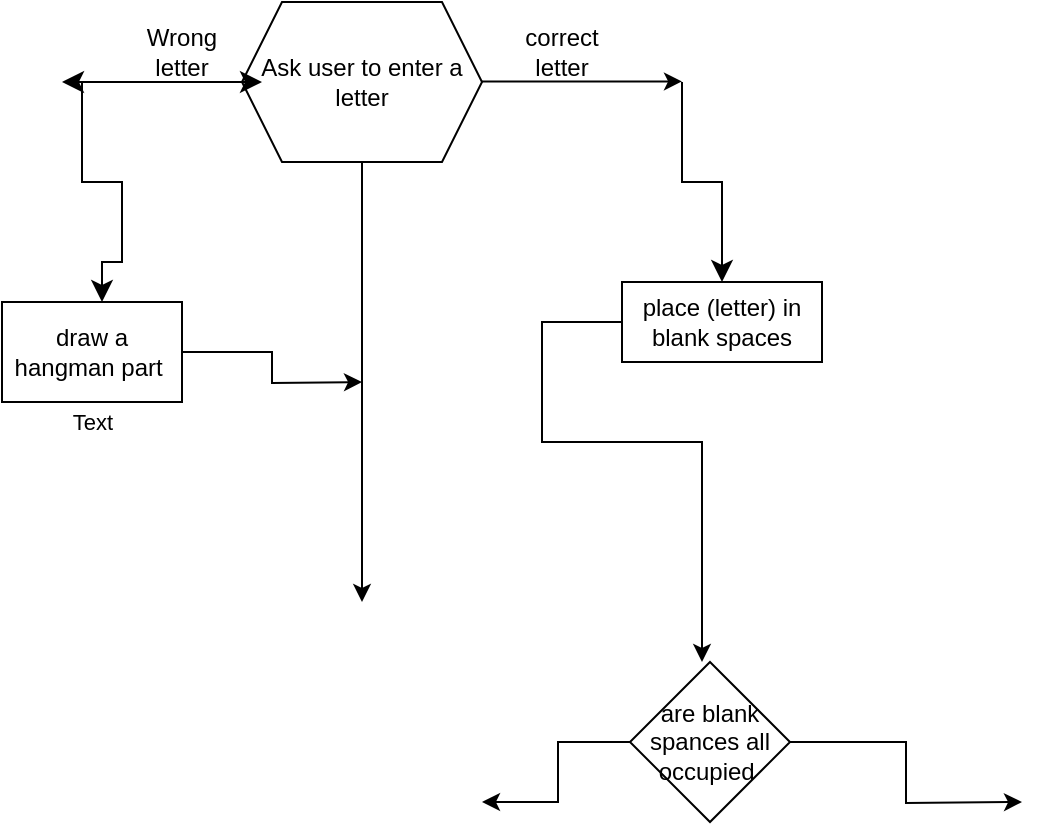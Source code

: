 <mxfile version="22.1.4" type="github">
  <diagram id="C5RBs43oDa-KdzZeNtuy" name="Page-1">
    <mxGraphModel dx="635" dy="1575" grid="1" gridSize="10" guides="1" tooltips="1" connect="1" arrows="1" fold="1" page="1" pageScale="1" pageWidth="827" pageHeight="1169" math="0" shadow="0">
      <root>
        <mxCell id="WIyWlLk6GJQsqaUBKTNV-0" />
        <mxCell id="WIyWlLk6GJQsqaUBKTNV-1" parent="WIyWlLk6GJQsqaUBKTNV-0" />
        <mxCell id="B5iICEo8-eBDLWxZe-iw-18" style="edgeStyle=orthogonalEdgeStyle;rounded=0;orthogonalLoop=1;jettySize=auto;html=1;" edge="1" parent="WIyWlLk6GJQsqaUBKTNV-1" source="B5iICEo8-eBDLWxZe-iw-0">
          <mxGeometry relative="1" as="geometry">
            <mxPoint x="240" y="290" as="targetPoint" />
          </mxGeometry>
        </mxCell>
        <mxCell id="B5iICEo8-eBDLWxZe-iw-0" value="Ask user to enter a letter" style="shape=hexagon;perimeter=hexagonPerimeter2;whiteSpace=wrap;html=1;fixedSize=1;" vertex="1" parent="WIyWlLk6GJQsqaUBKTNV-1">
          <mxGeometry x="180" y="-10" width="120" height="80" as="geometry" />
        </mxCell>
        <mxCell id="B5iICEo8-eBDLWxZe-iw-4" value="" style="edgeStyle=none;orthogonalLoop=1;jettySize=auto;html=1;rounded=0;" edge="1" parent="WIyWlLk6GJQsqaUBKTNV-1">
          <mxGeometry width="100" relative="1" as="geometry">
            <mxPoint x="300" y="29.71" as="sourcePoint" />
            <mxPoint x="400" y="29.71" as="targetPoint" />
            <Array as="points" />
          </mxGeometry>
        </mxCell>
        <mxCell id="B5iICEo8-eBDLWxZe-iw-5" value="correct letter" style="text;html=1;strokeColor=none;fillColor=none;align=center;verticalAlign=middle;whiteSpace=wrap;rounded=0;" vertex="1" parent="WIyWlLk6GJQsqaUBKTNV-1">
          <mxGeometry x="310" width="60" height="30" as="geometry" />
        </mxCell>
        <mxCell id="B5iICEo8-eBDLWxZe-iw-6" value="Wrong letter" style="text;html=1;strokeColor=none;fillColor=none;align=center;verticalAlign=middle;whiteSpace=wrap;rounded=0;" vertex="1" parent="WIyWlLk6GJQsqaUBKTNV-1">
          <mxGeometry x="120" width="60" height="30" as="geometry" />
        </mxCell>
        <mxCell id="B5iICEo8-eBDLWxZe-iw-7" value="" style="edgeStyle=none;orthogonalLoop=1;jettySize=auto;html=1;endArrow=classic;startArrow=classic;endSize=8;startSize=8;rounded=0;" edge="1" parent="WIyWlLk6GJQsqaUBKTNV-1">
          <mxGeometry width="100" relative="1" as="geometry">
            <mxPoint x="90" y="30" as="sourcePoint" />
            <mxPoint x="190" y="30" as="targetPoint" />
            <Array as="points" />
          </mxGeometry>
        </mxCell>
        <mxCell id="B5iICEo8-eBDLWxZe-iw-8" value="" style="edgeStyle=segmentEdgeStyle;endArrow=classic;html=1;curved=0;rounded=0;endSize=8;startSize=8;sourcePerimeterSpacing=0;targetPerimeterSpacing=0;" edge="1" parent="WIyWlLk6GJQsqaUBKTNV-1">
          <mxGeometry width="100" relative="1" as="geometry">
            <mxPoint x="100" y="30" as="sourcePoint" />
            <mxPoint x="110" y="140" as="targetPoint" />
            <Array as="points">
              <mxPoint x="120" y="80" />
              <mxPoint x="120" y="120" />
            </Array>
          </mxGeometry>
        </mxCell>
        <mxCell id="B5iICEo8-eBDLWxZe-iw-9" value="Text" style="edgeLabel;html=1;align=center;verticalAlign=middle;resizable=0;points=[];" vertex="1" connectable="0" parent="B5iICEo8-eBDLWxZe-iw-8">
          <mxGeometry x="0.909" y="2" relative="1" as="geometry">
            <mxPoint x="-7" y="66" as="offset" />
          </mxGeometry>
        </mxCell>
        <mxCell id="B5iICEo8-eBDLWxZe-iw-19" style="edgeStyle=orthogonalEdgeStyle;rounded=0;orthogonalLoop=1;jettySize=auto;html=1;" edge="1" parent="WIyWlLk6GJQsqaUBKTNV-1" source="B5iICEo8-eBDLWxZe-iw-10">
          <mxGeometry relative="1" as="geometry">
            <mxPoint x="240" y="180" as="targetPoint" />
          </mxGeometry>
        </mxCell>
        <mxCell id="B5iICEo8-eBDLWxZe-iw-10" value="draw a hangman part&amp;nbsp;" style="rounded=0;whiteSpace=wrap;html=1;" vertex="1" parent="WIyWlLk6GJQsqaUBKTNV-1">
          <mxGeometry x="60" y="140" width="90" height="50" as="geometry" />
        </mxCell>
        <mxCell id="B5iICEo8-eBDLWxZe-iw-11" value="" style="edgeStyle=segmentEdgeStyle;endArrow=classic;html=1;curved=0;rounded=0;endSize=8;startSize=8;sourcePerimeterSpacing=0;targetPerimeterSpacing=0;" edge="1" parent="WIyWlLk6GJQsqaUBKTNV-1">
          <mxGeometry width="100" relative="1" as="geometry">
            <mxPoint x="400" y="30" as="sourcePoint" />
            <mxPoint x="420" y="130" as="targetPoint" />
            <Array as="points">
              <mxPoint x="420" y="80" />
            </Array>
          </mxGeometry>
        </mxCell>
        <mxCell id="B5iICEo8-eBDLWxZe-iw-22" style="edgeStyle=orthogonalEdgeStyle;rounded=0;orthogonalLoop=1;jettySize=auto;html=1;" edge="1" parent="WIyWlLk6GJQsqaUBKTNV-1">
          <mxGeometry relative="1" as="geometry">
            <mxPoint x="410" y="320" as="targetPoint" />
            <mxPoint x="390" y="150.002" as="sourcePoint" />
            <Array as="points">
              <mxPoint x="330" y="150" />
              <mxPoint x="330" y="210" />
              <mxPoint x="410" y="210" />
            </Array>
          </mxGeometry>
        </mxCell>
        <mxCell id="B5iICEo8-eBDLWxZe-iw-12" value="place (letter) in blank spaces" style="rounded=0;whiteSpace=wrap;html=1;" vertex="1" parent="WIyWlLk6GJQsqaUBKTNV-1">
          <mxGeometry x="370" y="130" width="100" height="40" as="geometry" />
        </mxCell>
        <mxCell id="B5iICEo8-eBDLWxZe-iw-24" style="edgeStyle=orthogonalEdgeStyle;rounded=0;orthogonalLoop=1;jettySize=auto;html=1;" edge="1" parent="WIyWlLk6GJQsqaUBKTNV-1" source="B5iICEo8-eBDLWxZe-iw-23">
          <mxGeometry relative="1" as="geometry">
            <mxPoint x="300" y="390" as="targetPoint" />
            <Array as="points">
              <mxPoint x="338" y="360" />
              <mxPoint x="338" y="390" />
            </Array>
          </mxGeometry>
        </mxCell>
        <mxCell id="B5iICEo8-eBDLWxZe-iw-25" style="edgeStyle=orthogonalEdgeStyle;rounded=0;orthogonalLoop=1;jettySize=auto;html=1;exitX=1;exitY=0.5;exitDx=0;exitDy=0;" edge="1" parent="WIyWlLk6GJQsqaUBKTNV-1" source="B5iICEo8-eBDLWxZe-iw-23">
          <mxGeometry relative="1" as="geometry">
            <mxPoint x="570" y="390" as="targetPoint" />
          </mxGeometry>
        </mxCell>
        <mxCell id="B5iICEo8-eBDLWxZe-iw-23" value="are blank spances all occupied&amp;nbsp;" style="rhombus;whiteSpace=wrap;html=1;" vertex="1" parent="WIyWlLk6GJQsqaUBKTNV-1">
          <mxGeometry x="374" y="320" width="80" height="80" as="geometry" />
        </mxCell>
      </root>
    </mxGraphModel>
  </diagram>
</mxfile>
